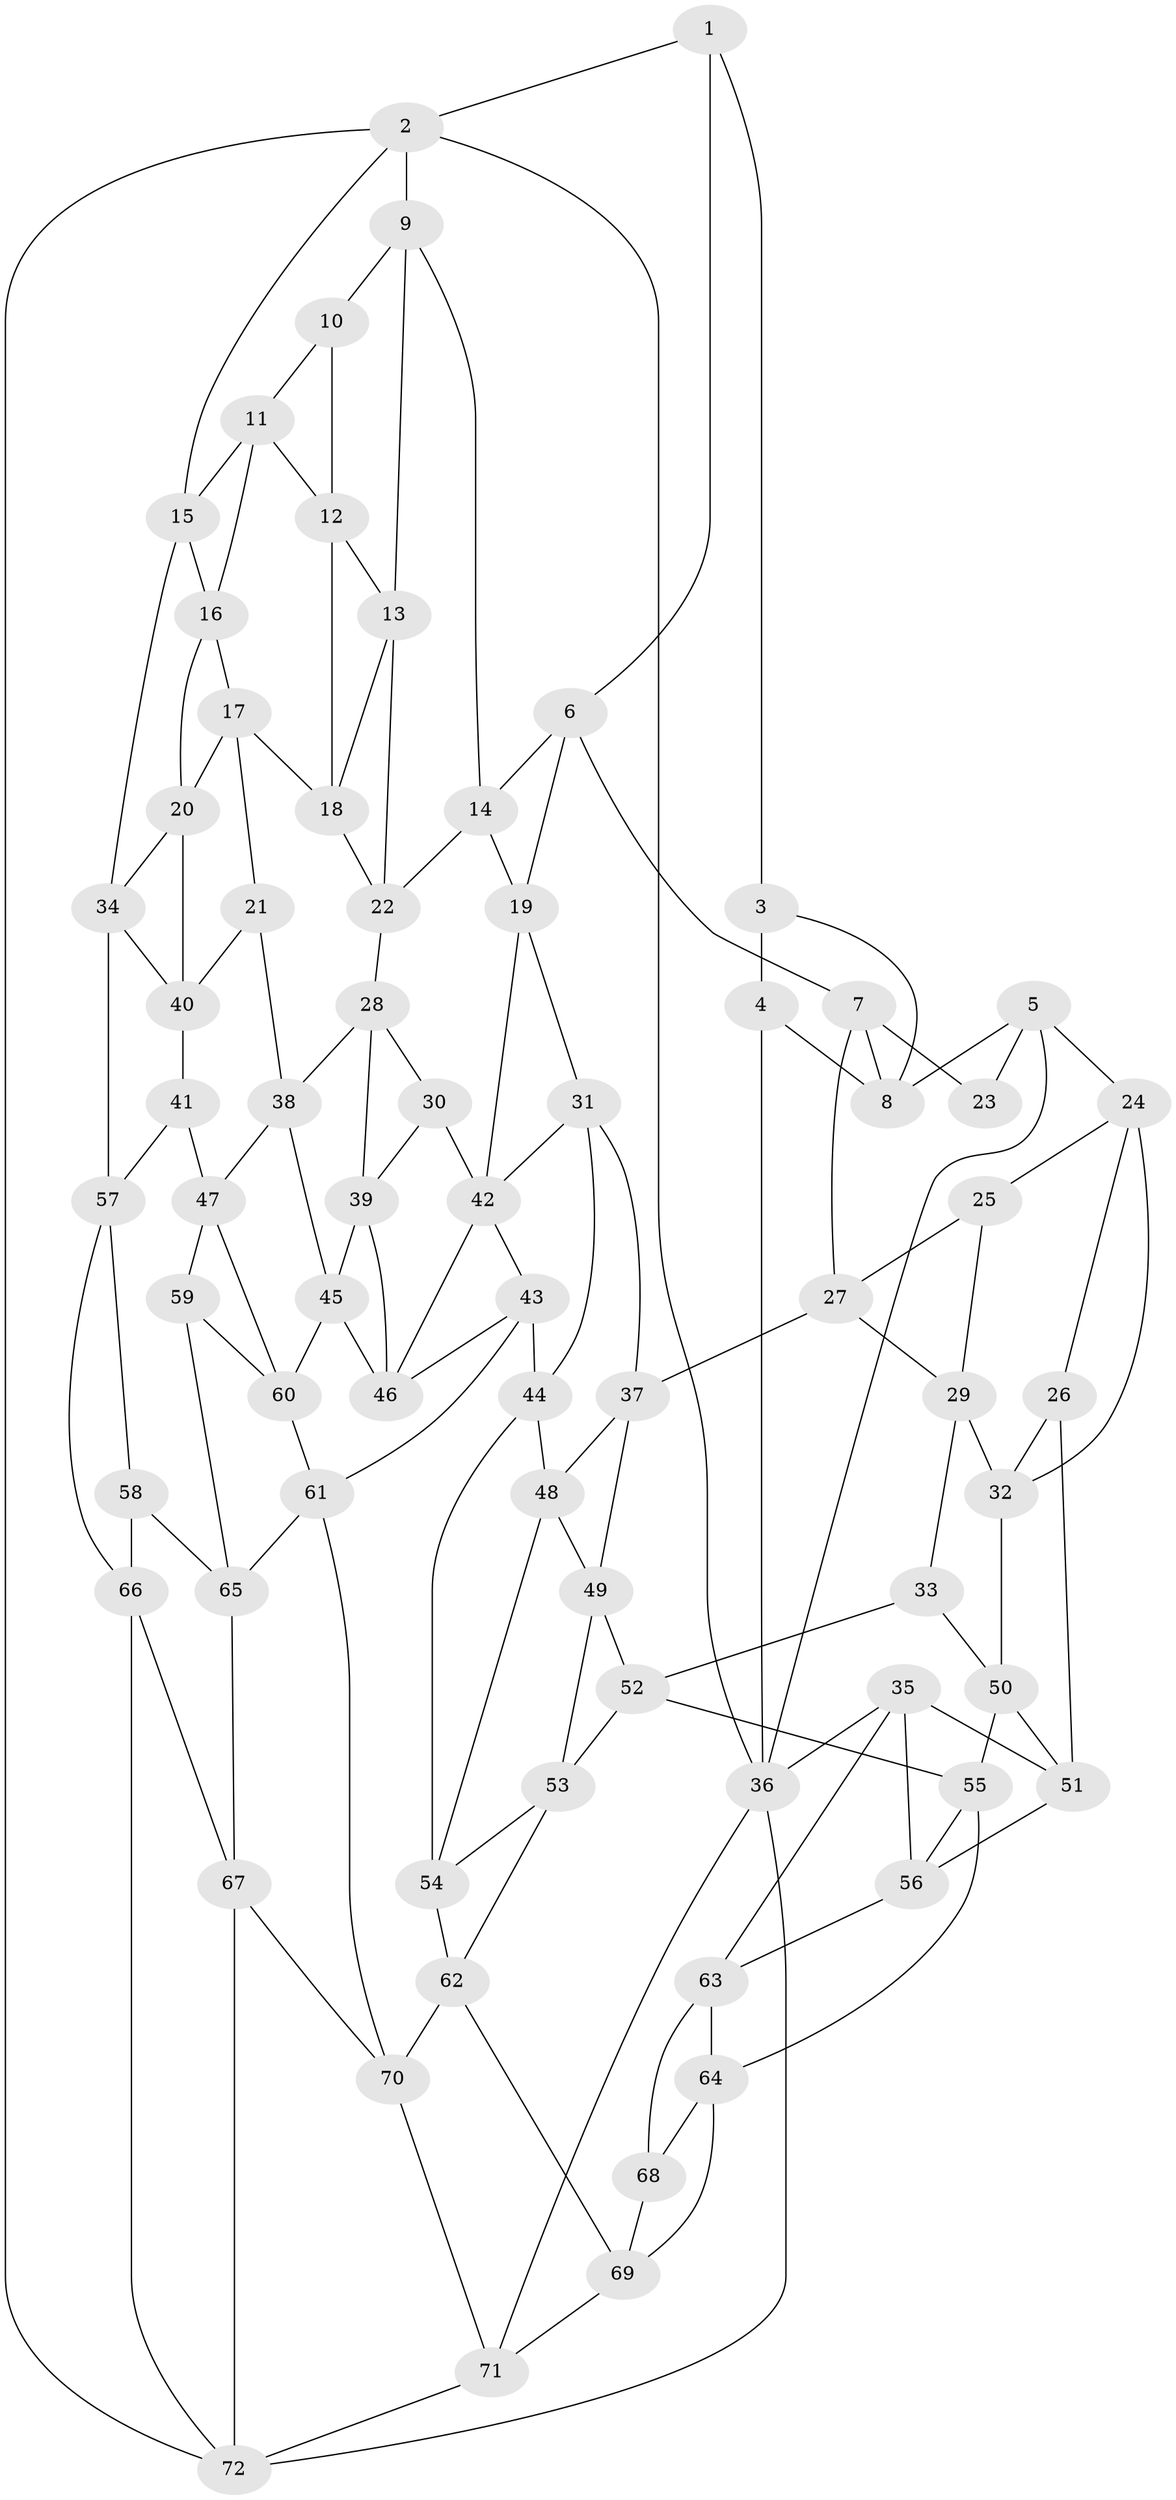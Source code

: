 // original degree distribution, {3: 0.020833333333333332, 4: 0.24305555555555555, 6: 0.24305555555555555, 5: 0.4930555555555556}
// Generated by graph-tools (version 1.1) at 2025/51/03/09/25 03:51:02]
// undirected, 72 vertices, 139 edges
graph export_dot {
graph [start="1"]
  node [color=gray90,style=filled];
  1;
  2;
  3;
  4;
  5;
  6;
  7;
  8;
  9;
  10;
  11;
  12;
  13;
  14;
  15;
  16;
  17;
  18;
  19;
  20;
  21;
  22;
  23;
  24;
  25;
  26;
  27;
  28;
  29;
  30;
  31;
  32;
  33;
  34;
  35;
  36;
  37;
  38;
  39;
  40;
  41;
  42;
  43;
  44;
  45;
  46;
  47;
  48;
  49;
  50;
  51;
  52;
  53;
  54;
  55;
  56;
  57;
  58;
  59;
  60;
  61;
  62;
  63;
  64;
  65;
  66;
  67;
  68;
  69;
  70;
  71;
  72;
  1 -- 2 [weight=1.0];
  1 -- 3 [weight=1.0];
  1 -- 6 [weight=1.0];
  2 -- 9 [weight=1.0];
  2 -- 15 [weight=1.0];
  2 -- 36 [weight=1.0];
  2 -- 72 [weight=1.0];
  3 -- 4 [weight=1.0];
  3 -- 8 [weight=1.0];
  4 -- 8 [weight=1.0];
  4 -- 36 [weight=1.0];
  5 -- 8 [weight=1.0];
  5 -- 23 [weight=1.0];
  5 -- 24 [weight=1.0];
  5 -- 36 [weight=1.0];
  6 -- 7 [weight=1.0];
  6 -- 14 [weight=1.0];
  6 -- 19 [weight=1.0];
  7 -- 8 [weight=1.0];
  7 -- 23 [weight=1.0];
  7 -- 27 [weight=1.0];
  9 -- 10 [weight=1.0];
  9 -- 13 [weight=1.0];
  9 -- 14 [weight=1.0];
  10 -- 11 [weight=1.0];
  10 -- 12 [weight=1.0];
  11 -- 12 [weight=1.0];
  11 -- 15 [weight=1.0];
  11 -- 16 [weight=1.0];
  12 -- 13 [weight=1.0];
  12 -- 18 [weight=1.0];
  13 -- 18 [weight=1.0];
  13 -- 22 [weight=1.0];
  14 -- 19 [weight=1.0];
  14 -- 22 [weight=1.0];
  15 -- 16 [weight=1.0];
  15 -- 34 [weight=1.0];
  16 -- 17 [weight=1.0];
  16 -- 20 [weight=1.0];
  17 -- 18 [weight=1.0];
  17 -- 20 [weight=1.0];
  17 -- 21 [weight=1.0];
  18 -- 22 [weight=1.0];
  19 -- 31 [weight=1.0];
  19 -- 42 [weight=1.0];
  20 -- 34 [weight=1.0];
  20 -- 40 [weight=1.0];
  21 -- 38 [weight=1.0];
  21 -- 40 [weight=1.0];
  22 -- 28 [weight=1.0];
  24 -- 25 [weight=1.0];
  24 -- 26 [weight=1.0];
  24 -- 32 [weight=1.0];
  25 -- 27 [weight=1.0];
  25 -- 29 [weight=1.0];
  26 -- 32 [weight=1.0];
  26 -- 51 [weight=1.0];
  27 -- 29 [weight=1.0];
  27 -- 37 [weight=1.0];
  28 -- 30 [weight=1.0];
  28 -- 38 [weight=1.0];
  28 -- 39 [weight=1.0];
  29 -- 32 [weight=1.0];
  29 -- 33 [weight=1.0];
  30 -- 39 [weight=1.0];
  30 -- 42 [weight=2.0];
  31 -- 37 [weight=1.0];
  31 -- 42 [weight=1.0];
  31 -- 44 [weight=1.0];
  32 -- 50 [weight=1.0];
  33 -- 50 [weight=1.0];
  33 -- 52 [weight=1.0];
  34 -- 40 [weight=1.0];
  34 -- 57 [weight=1.0];
  35 -- 36 [weight=1.0];
  35 -- 51 [weight=1.0];
  35 -- 56 [weight=1.0];
  35 -- 63 [weight=1.0];
  36 -- 71 [weight=1.0];
  36 -- 72 [weight=1.0];
  37 -- 48 [weight=1.0];
  37 -- 49 [weight=1.0];
  38 -- 45 [weight=1.0];
  38 -- 47 [weight=1.0];
  39 -- 45 [weight=1.0];
  39 -- 46 [weight=1.0];
  40 -- 41 [weight=1.0];
  41 -- 47 [weight=1.0];
  41 -- 57 [weight=1.0];
  42 -- 43 [weight=1.0];
  42 -- 46 [weight=1.0];
  43 -- 44 [weight=1.0];
  43 -- 46 [weight=1.0];
  43 -- 61 [weight=1.0];
  44 -- 48 [weight=1.0];
  44 -- 54 [weight=1.0];
  45 -- 46 [weight=1.0];
  45 -- 60 [weight=1.0];
  47 -- 59 [weight=1.0];
  47 -- 60 [weight=1.0];
  48 -- 49 [weight=1.0];
  48 -- 54 [weight=1.0];
  49 -- 52 [weight=1.0];
  49 -- 53 [weight=1.0];
  50 -- 51 [weight=1.0];
  50 -- 55 [weight=1.0];
  51 -- 56 [weight=1.0];
  52 -- 53 [weight=1.0];
  52 -- 55 [weight=1.0];
  53 -- 54 [weight=1.0];
  53 -- 62 [weight=1.0];
  54 -- 62 [weight=1.0];
  55 -- 56 [weight=1.0];
  55 -- 64 [weight=1.0];
  56 -- 63 [weight=1.0];
  57 -- 58 [weight=1.0];
  57 -- 66 [weight=1.0];
  58 -- 65 [weight=1.0];
  58 -- 66 [weight=1.0];
  59 -- 60 [weight=1.0];
  59 -- 65 [weight=1.0];
  60 -- 61 [weight=1.0];
  61 -- 65 [weight=1.0];
  61 -- 70 [weight=1.0];
  62 -- 69 [weight=1.0];
  62 -- 70 [weight=1.0];
  63 -- 64 [weight=1.0];
  63 -- 68 [weight=1.0];
  64 -- 68 [weight=1.0];
  64 -- 69 [weight=1.0];
  65 -- 67 [weight=1.0];
  66 -- 67 [weight=1.0];
  66 -- 72 [weight=1.0];
  67 -- 70 [weight=1.0];
  67 -- 72 [weight=1.0];
  68 -- 69 [weight=1.0];
  69 -- 71 [weight=1.0];
  70 -- 71 [weight=1.0];
  71 -- 72 [weight=1.0];
}
